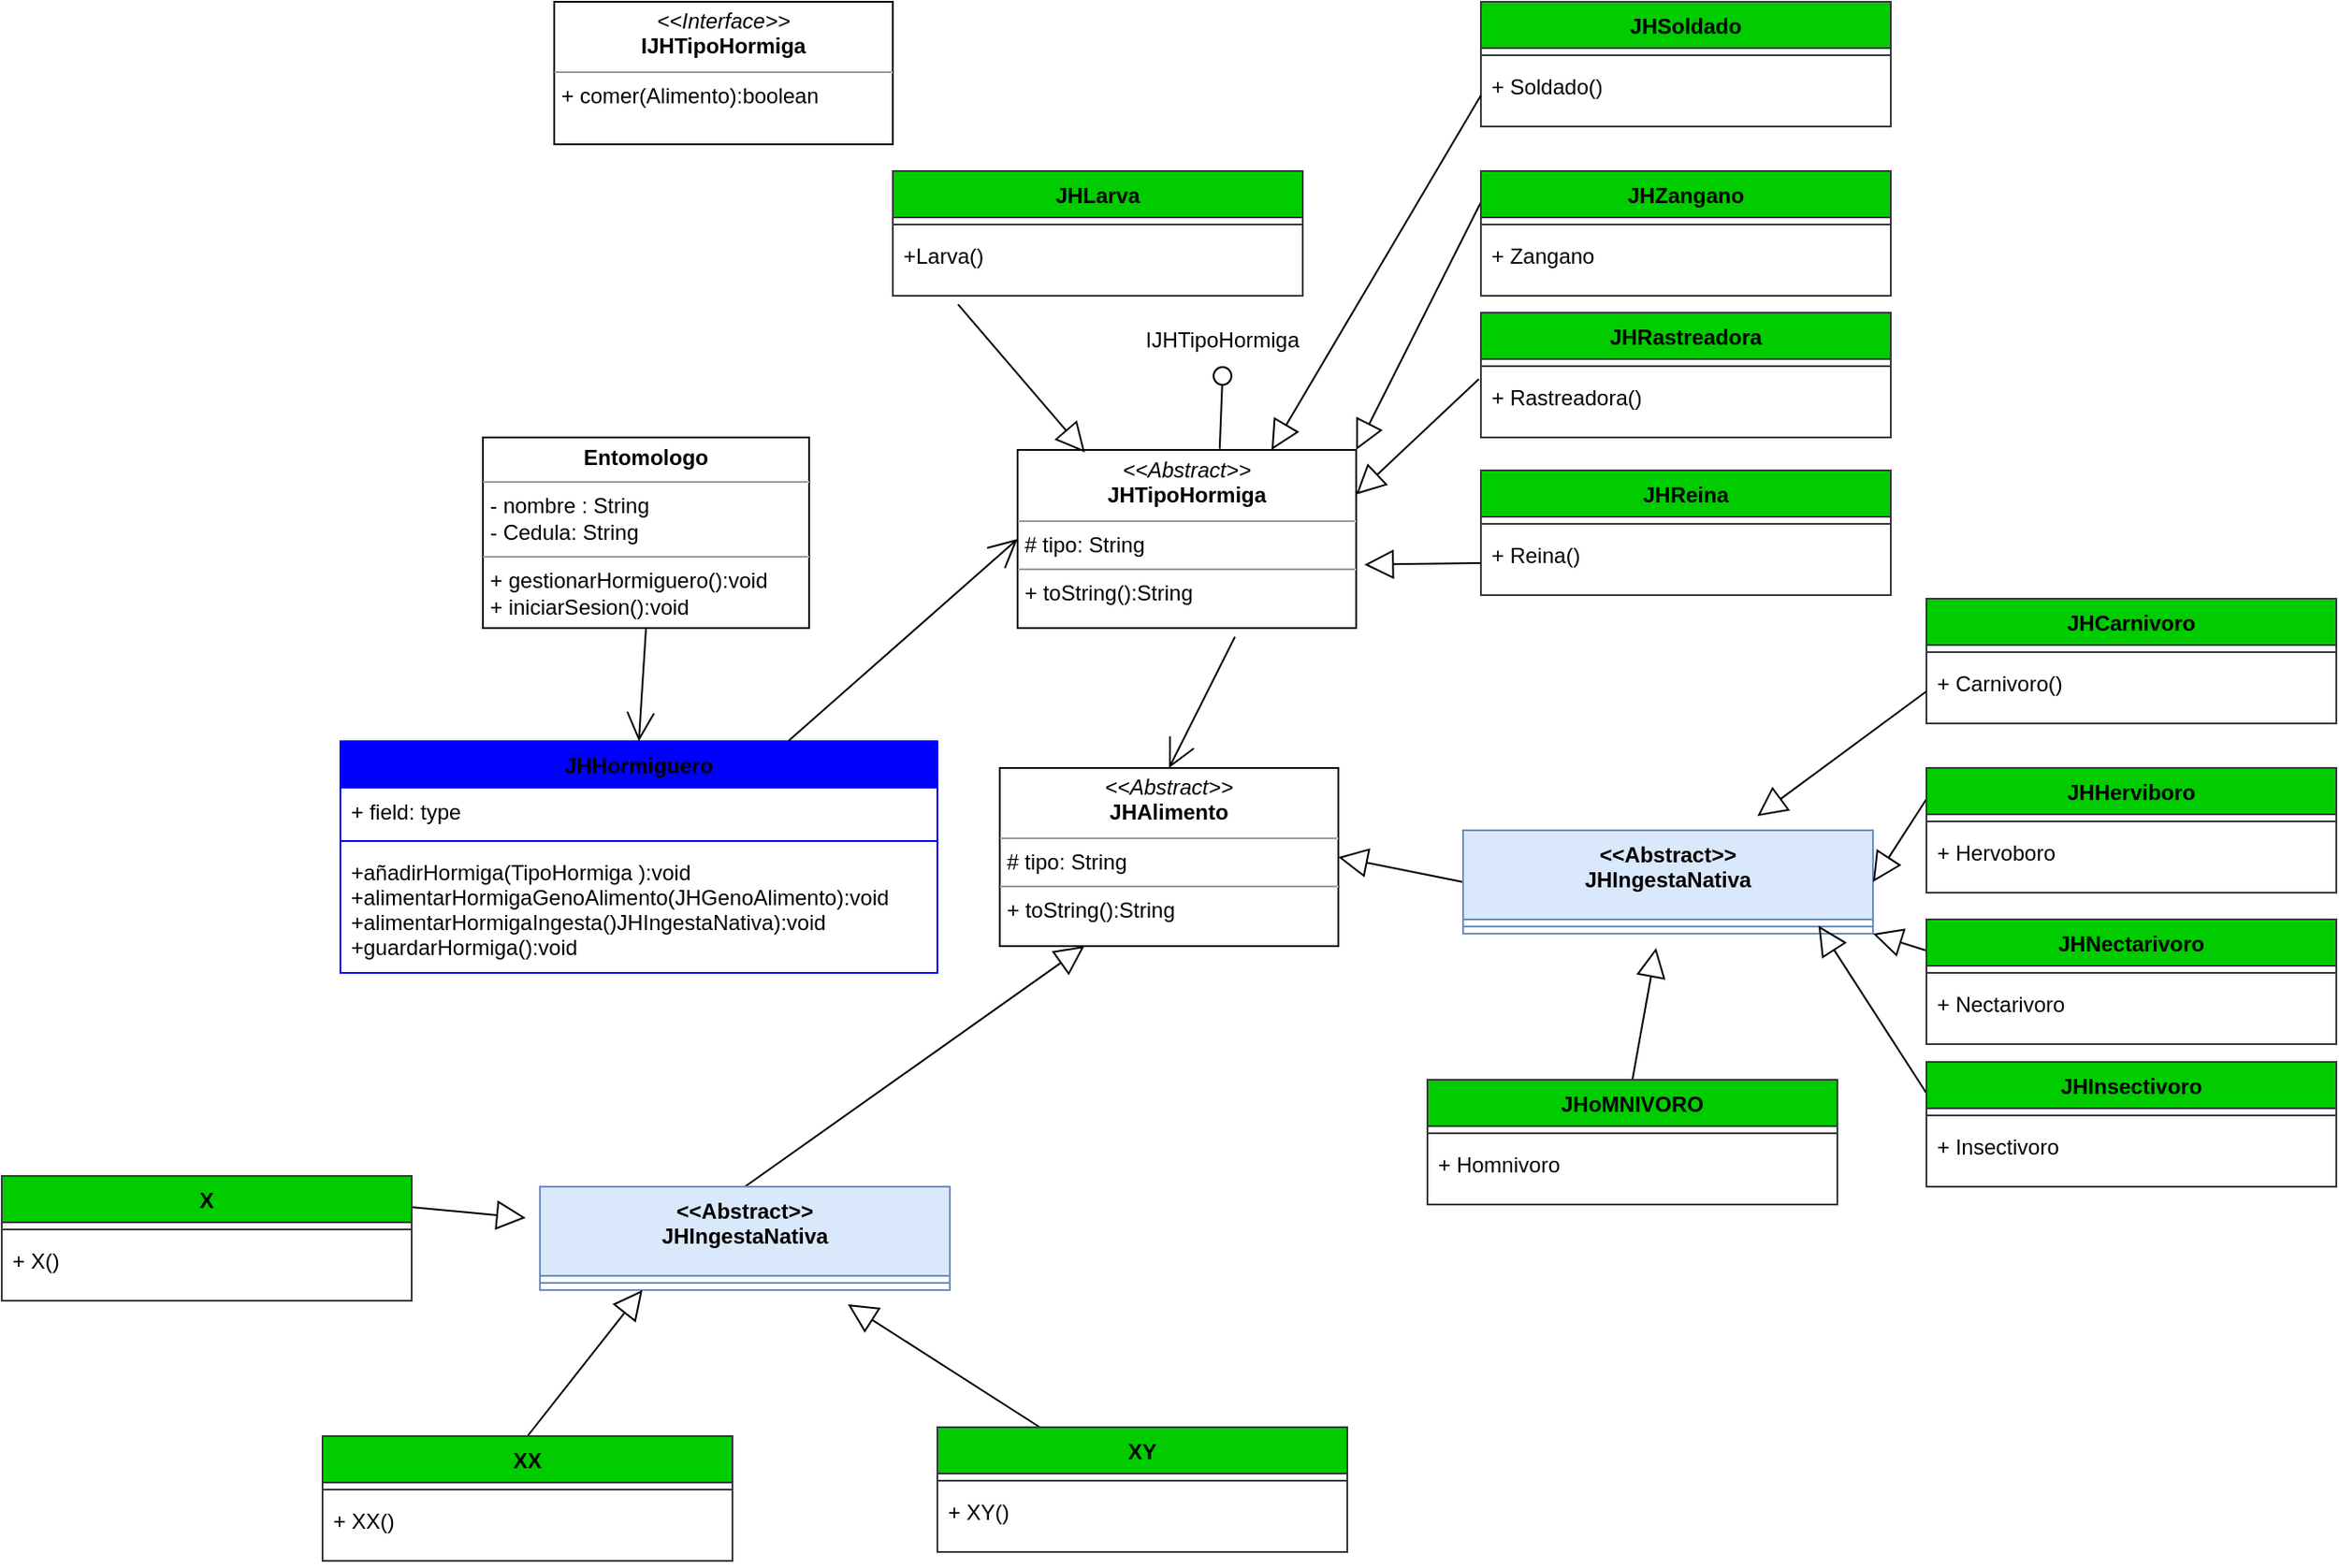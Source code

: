 <mxfile>
    <diagram id="sfJSmUGaqfnsigCcIVcO" name="Page-1">
        <mxGraphModel dx="1712" dy="1897" grid="1" gridSize="10" guides="1" tooltips="1" connect="1" arrows="1" fold="1" page="1" pageScale="1" pageWidth="827" pageHeight="1169" math="0" shadow="0">
            <root>
                <mxCell id="0"/>
                <mxCell id="1" parent="0"/>
                <mxCell id="77" style="edgeStyle=none;curved=1;rounded=0;orthogonalLoop=1;jettySize=auto;html=1;exitX=0.75;exitY=0;exitDx=0;exitDy=0;entryX=0;entryY=0.5;entryDx=0;entryDy=0;strokeColor=#000000;endArrow=open;endFill=0;startSize=14;endSize=14;sourcePerimeterSpacing=8;targetPerimeterSpacing=8;" edge="1" parent="1" source="2" target="44">
                    <mxGeometry relative="1" as="geometry"/>
                </mxCell>
                <mxCell id="2" value="JHHormiguero" style="swimlane;fontStyle=1;align=center;verticalAlign=top;childLayout=stackLayout;horizontal=1;startSize=26;horizontalStack=0;resizeParent=1;resizeParentMax=0;resizeLast=0;collapsible=1;marginBottom=0;fillColor=#0000FF;strokeColor=#0000FF;" parent="1" vertex="1">
                    <mxGeometry x="210" y="200" width="335" height="130" as="geometry"/>
                </mxCell>
                <mxCell id="3" value="+ field: type" style="text;strokeColor=none;fillColor=none;align=left;verticalAlign=top;spacingLeft=4;spacingRight=4;overflow=hidden;rotatable=0;points=[[0,0.5],[1,0.5]];portConstraint=eastwest;" parent="2" vertex="1">
                    <mxGeometry y="26" width="335" height="26" as="geometry"/>
                </mxCell>
                <mxCell id="4" value="" style="line;strokeWidth=1;fillColor=none;align=left;verticalAlign=middle;spacingTop=-1;spacingLeft=3;spacingRight=3;rotatable=0;labelPosition=right;points=[];portConstraint=eastwest;strokeColor=inherit;" parent="2" vertex="1">
                    <mxGeometry y="52" width="335" height="8" as="geometry"/>
                </mxCell>
                <mxCell id="5" value="+añadirHormiga(TipoHormiga ):void&#10;+alimentarHormigaGenoAlimento(JHGenoAlimento):void&#10;+alimentarHormigaIngesta()JHIngestaNativa):void&#10;+guardarHormiga():void" style="text;strokeColor=none;fillColor=none;align=left;verticalAlign=top;spacingLeft=4;spacingRight=4;overflow=hidden;rotatable=0;points=[[0,0.5],[1,0.5]];portConstraint=eastwest;" parent="2" vertex="1">
                    <mxGeometry y="60" width="335" height="70" as="geometry"/>
                </mxCell>
                <mxCell id="92" style="edgeStyle=none;curved=1;rounded=0;orthogonalLoop=1;jettySize=auto;html=1;exitX=0.5;exitY=0;exitDx=0;exitDy=0;entryX=0.25;entryY=1;entryDx=0;entryDy=0;strokeColor=#000000;endArrow=block;endFill=0;startSize=14;endSize=14;sourcePerimeterSpacing=8;targetPerimeterSpacing=8;" edge="1" parent="1" source="24" target="75">
                    <mxGeometry relative="1" as="geometry"/>
                </mxCell>
                <mxCell id="24" value="&lt;&lt;Abstract&gt;&gt;&#10;JHIngestaNativa" style="swimlane;fontStyle=1;align=center;verticalAlign=top;childLayout=stackLayout;horizontal=1;startSize=50;horizontalStack=0;resizeParent=1;resizeParentMax=0;resizeLast=0;collapsible=1;marginBottom=0;fillColor=#dae8fc;strokeColor=#6c8ebf;" parent="1" vertex="1">
                    <mxGeometry x="322" y="450" width="230" height="58" as="geometry"/>
                </mxCell>
                <mxCell id="25" value="" style="line;strokeWidth=1;fillColor=none;align=left;verticalAlign=middle;spacingTop=-1;spacingLeft=3;spacingRight=3;rotatable=0;labelPosition=right;points=[];portConstraint=eastwest;strokeColor=inherit;" parent="24" vertex="1">
                    <mxGeometry y="50" width="230" height="8" as="geometry"/>
                </mxCell>
                <mxCell id="36" style="edgeStyle=none;curved=1;rounded=0;orthogonalLoop=1;jettySize=auto;html=1;exitX=0.5;exitY=1;exitDx=0;exitDy=0;entryX=0.5;entryY=0;entryDx=0;entryDy=0;endArrow=open;startSize=14;endSize=14;sourcePerimeterSpacing=8;targetPerimeterSpacing=8;" parent="1" source="35" target="2" edge="1">
                    <mxGeometry relative="1" as="geometry"/>
                </mxCell>
                <mxCell id="35" value="&lt;p style=&quot;margin:0px;margin-top:4px;text-align:center;&quot;&gt;&lt;b&gt;Entomologo&lt;/b&gt;&lt;/p&gt;&lt;hr size=&quot;1&quot;&gt;&lt;p style=&quot;margin:0px;margin-left:4px;&quot;&gt;- nombre : String&lt;br&gt;&lt;/p&gt;&lt;p style=&quot;margin:0px;margin-left:4px;&quot;&gt;- Cedula: String&lt;/p&gt;&lt;hr size=&quot;1&quot;&gt;&lt;p style=&quot;margin:0px;margin-left:4px;&quot;&gt;+ gestionarHormiguero():void&lt;/p&gt;&lt;p style=&quot;margin:0px;margin-left:4px;&quot;&gt;+ iniciarSesion():void&lt;/p&gt;" style="verticalAlign=top;align=left;overflow=fill;fontSize=12;fontFamily=Helvetica;html=1;" parent="1" vertex="1">
                    <mxGeometry x="290" y="29.5" width="183" height="107" as="geometry"/>
                </mxCell>
                <mxCell id="37" value="&lt;p style=&quot;margin:0px;margin-top:4px;text-align:center;&quot;&gt;&lt;i&gt;&amp;lt;&amp;lt;Interface&amp;gt;&amp;gt;&lt;/i&gt;&lt;br&gt;&lt;b&gt;IJHTipoHormiga&lt;/b&gt;&lt;/p&gt;&lt;hr size=&quot;1&quot;&gt;&lt;p style=&quot;margin:0px;margin-left:4px;&quot;&gt;+ comer(Alimento):boolean&lt;/p&gt;" style="verticalAlign=top;align=left;overflow=fill;fontSize=12;fontFamily=Helvetica;html=1;" vertex="1" parent="1">
                    <mxGeometry x="330" y="-215" width="190" height="80" as="geometry"/>
                </mxCell>
                <mxCell id="41" value="" style="rounded=0;orthogonalLoop=1;jettySize=auto;html=1;endArrow=none;endFill=0;sketch=0;sourcePerimeterSpacing=0;targetPerimeterSpacing=0;startSize=14;endSize=14;curved=1;exitX=0.597;exitY=-0.007;exitDx=0;exitDy=0;exitPerimeter=0;" edge="1" target="43" parent="1" source="44">
                    <mxGeometry relative="1" as="geometry">
                        <mxPoint x="700" y="165" as="sourcePoint"/>
                    </mxGeometry>
                </mxCell>
                <mxCell id="43" value="" style="ellipse;whiteSpace=wrap;html=1;align=center;aspect=fixed;resizable=0;points=[];outlineConnect=0;sketch=0;" vertex="1" parent="1">
                    <mxGeometry x="700" y="-10" width="10" height="10" as="geometry"/>
                </mxCell>
                <mxCell id="78" style="edgeStyle=none;curved=1;rounded=0;orthogonalLoop=1;jettySize=auto;html=1;entryX=0.5;entryY=0;entryDx=0;entryDy=0;strokeColor=#000000;endArrow=open;endFill=0;startSize=14;endSize=14;sourcePerimeterSpacing=8;targetPerimeterSpacing=8;exitX=0.642;exitY=1.049;exitDx=0;exitDy=0;exitPerimeter=0;" edge="1" parent="1" source="44" target="75">
                    <mxGeometry relative="1" as="geometry"/>
                </mxCell>
                <mxCell id="44" value="&lt;p style=&quot;margin:0px;margin-top:4px;text-align:center;&quot;&gt;&lt;i&gt;&amp;lt;&amp;lt;Abstract&amp;gt;&amp;gt;&lt;/i&gt;&lt;br&gt;&lt;b&gt;JHTipoHormiga&lt;/b&gt;&lt;/p&gt;&lt;hr size=&quot;1&quot;&gt;&lt;p style=&quot;margin:0px;margin-left:4px;&quot;&gt;# tipo: String&lt;/p&gt;&lt;hr size=&quot;1&quot;&gt;&lt;p style=&quot;margin:0px;margin-left:4px;&quot;&gt;+ toString():String&lt;/p&gt;" style="verticalAlign=top;align=left;overflow=fill;fontSize=12;fontFamily=Helvetica;html=1;" vertex="1" parent="1">
                    <mxGeometry x="590" y="36.5" width="190" height="100" as="geometry"/>
                </mxCell>
                <mxCell id="45" value="IJHTipoHormiga" style="text;html=1;strokeColor=none;fillColor=none;align=center;verticalAlign=middle;whiteSpace=wrap;rounded=0;" vertex="1" parent="1">
                    <mxGeometry x="675" y="-40" width="60" height="30" as="geometry"/>
                </mxCell>
                <mxCell id="47" value="JHSoldado" style="swimlane;fontStyle=1;align=center;verticalAlign=top;childLayout=stackLayout;horizontal=1;startSize=26;horizontalStack=0;resizeParent=1;resizeParentMax=0;resizeLast=0;collapsible=1;marginBottom=0;fillColor=#00CC00;strokeColor=#36393d;" vertex="1" parent="1">
                    <mxGeometry x="850" y="-215" width="230" height="70" as="geometry"/>
                </mxCell>
                <mxCell id="48" value="" style="line;strokeWidth=1;fillColor=none;align=left;verticalAlign=middle;spacingTop=-1;spacingLeft=3;spacingRight=3;rotatable=0;labelPosition=right;points=[];portConstraint=eastwest;strokeColor=inherit;" vertex="1" parent="47">
                    <mxGeometry y="26" width="230" height="8" as="geometry"/>
                </mxCell>
                <mxCell id="49" value="+ Soldado()" style="text;strokeColor=none;fillColor=none;align=left;verticalAlign=top;spacingLeft=4;spacingRight=4;overflow=hidden;rotatable=0;points=[[0,0.5],[1,0.5]];portConstraint=eastwest;" vertex="1" parent="47">
                    <mxGeometry y="34" width="230" height="36" as="geometry"/>
                </mxCell>
                <mxCell id="50" value="JHLarva" style="swimlane;fontStyle=1;align=center;verticalAlign=top;childLayout=stackLayout;horizontal=1;startSize=26;horizontalStack=0;resizeParent=1;resizeParentMax=0;resizeLast=0;collapsible=1;marginBottom=0;fillColor=#00CC00;strokeColor=#36393d;" vertex="1" parent="1">
                    <mxGeometry x="520" y="-120" width="230" height="70" as="geometry"/>
                </mxCell>
                <mxCell id="51" value="" style="line;strokeWidth=1;fillColor=none;align=left;verticalAlign=middle;spacingTop=-1;spacingLeft=3;spacingRight=3;rotatable=0;labelPosition=right;points=[];portConstraint=eastwest;strokeColor=inherit;" vertex="1" parent="50">
                    <mxGeometry y="26" width="230" height="8" as="geometry"/>
                </mxCell>
                <mxCell id="52" value="+Larva()" style="text;strokeColor=none;fillColor=none;align=left;verticalAlign=top;spacingLeft=4;spacingRight=4;overflow=hidden;rotatable=0;points=[[0,0.5],[1,0.5]];portConstraint=eastwest;" vertex="1" parent="50">
                    <mxGeometry y="34" width="230" height="36" as="geometry"/>
                </mxCell>
                <mxCell id="53" value="JHRastreadora" style="swimlane;fontStyle=1;align=center;verticalAlign=top;childLayout=stackLayout;horizontal=1;startSize=26;horizontalStack=0;resizeParent=1;resizeParentMax=0;resizeLast=0;collapsible=1;marginBottom=0;fillColor=#00CC00;strokeColor=#36393d;" vertex="1" parent="1">
                    <mxGeometry x="850" y="-40.5" width="230" height="70" as="geometry"/>
                </mxCell>
                <mxCell id="54" value="" style="line;strokeWidth=1;fillColor=none;align=left;verticalAlign=middle;spacingTop=-1;spacingLeft=3;spacingRight=3;rotatable=0;labelPosition=right;points=[];portConstraint=eastwest;strokeColor=inherit;" vertex="1" parent="53">
                    <mxGeometry y="26" width="230" height="8" as="geometry"/>
                </mxCell>
                <mxCell id="55" value="+ Rastreadora()" style="text;strokeColor=none;fillColor=none;align=left;verticalAlign=top;spacingLeft=4;spacingRight=4;overflow=hidden;rotatable=0;points=[[0,0.5],[1,0.5]];portConstraint=eastwest;" vertex="1" parent="53">
                    <mxGeometry y="34" width="230" height="36" as="geometry"/>
                </mxCell>
                <mxCell id="56" value="" style="html=1;verticalAlign=bottom;labelBackgroundColor=none;endArrow=block;endFill=0;rounded=0;startSize=14;endSize=14;sourcePerimeterSpacing=8;targetPerimeterSpacing=8;curved=1;exitX=0.159;exitY=1.135;exitDx=0;exitDy=0;entryX=0.199;entryY=0.014;entryDx=0;entryDy=0;entryPerimeter=0;exitPerimeter=0;" edge="1" parent="1" source="52" target="44">
                    <mxGeometry width="160" relative="1" as="geometry">
                        <mxPoint x="640" y="170" as="sourcePoint"/>
                        <mxPoint x="800" y="170" as="targetPoint"/>
                    </mxGeometry>
                </mxCell>
                <mxCell id="57" value="" style="html=1;verticalAlign=bottom;labelBackgroundColor=none;endArrow=block;endFill=0;rounded=0;startSize=14;endSize=14;sourcePerimeterSpacing=8;targetPerimeterSpacing=8;curved=1;exitX=0;exitY=0.75;exitDx=0;exitDy=0;entryX=0.75;entryY=0;entryDx=0;entryDy=0;" edge="1" parent="1" source="47" target="44">
                    <mxGeometry width="160" relative="1" as="geometry">
                        <mxPoint x="870" y="-78" as="sourcePoint"/>
                        <mxPoint x="772.14" y="47.9" as="targetPoint"/>
                    </mxGeometry>
                </mxCell>
                <mxCell id="58" value="" style="html=1;verticalAlign=bottom;labelBackgroundColor=none;endArrow=block;endFill=0;rounded=0;startSize=14;endSize=14;sourcePerimeterSpacing=8;targetPerimeterSpacing=8;curved=1;exitX=-0.005;exitY=0.091;exitDx=0;exitDy=0;entryX=1;entryY=0.25;entryDx=0;entryDy=0;exitPerimeter=0;" edge="1" parent="1" source="55" target="44">
                    <mxGeometry width="160" relative="1" as="geometry">
                        <mxPoint x="880" y="-68" as="sourcePoint"/>
                        <mxPoint x="782.14" y="57.9" as="targetPoint"/>
                    </mxGeometry>
                </mxCell>
                <mxCell id="91" style="edgeStyle=none;curved=1;rounded=0;orthogonalLoop=1;jettySize=auto;html=1;exitX=0;exitY=0.5;exitDx=0;exitDy=0;entryX=1;entryY=0.5;entryDx=0;entryDy=0;strokeColor=#000000;endArrow=block;endFill=0;startSize=14;endSize=14;sourcePerimeterSpacing=8;targetPerimeterSpacing=8;" edge="1" parent="1" source="61" target="75">
                    <mxGeometry relative="1" as="geometry"/>
                </mxCell>
                <mxCell id="61" value="&lt;&lt;Abstract&gt;&gt;&#10;JHIngestaNativa" style="swimlane;fontStyle=1;align=center;verticalAlign=top;childLayout=stackLayout;horizontal=1;startSize=50;horizontalStack=0;resizeParent=1;resizeParentMax=0;resizeLast=0;collapsible=1;marginBottom=0;fillColor=#dae8fc;strokeColor=#6c8ebf;" vertex="1" parent="1">
                    <mxGeometry x="840" y="250" width="230" height="58" as="geometry"/>
                </mxCell>
                <mxCell id="62" value="" style="line;strokeWidth=1;fillColor=none;align=left;verticalAlign=middle;spacingTop=-1;spacingLeft=3;spacingRight=3;rotatable=0;labelPosition=right;points=[];portConstraint=eastwest;strokeColor=inherit;" vertex="1" parent="61">
                    <mxGeometry y="50" width="230" height="8" as="geometry"/>
                </mxCell>
                <mxCell id="97" style="edgeStyle=none;curved=1;rounded=0;orthogonalLoop=1;jettySize=auto;html=1;exitX=0;exitY=0.25;exitDx=0;exitDy=0;entryX=1;entryY=0.5;entryDx=0;entryDy=0;strokeColor=#000000;endArrow=block;endFill=0;startSize=14;endSize=14;sourcePerimeterSpacing=8;targetPerimeterSpacing=8;" edge="1" parent="1" source="63" target="61">
                    <mxGeometry relative="1" as="geometry"/>
                </mxCell>
                <mxCell id="63" value="JHHerviboro" style="swimlane;fontStyle=1;align=center;verticalAlign=top;childLayout=stackLayout;horizontal=1;startSize=26;horizontalStack=0;resizeParent=1;resizeParentMax=0;resizeLast=0;collapsible=1;marginBottom=0;fillColor=#00CC00;strokeColor=#36393d;" vertex="1" parent="1">
                    <mxGeometry x="1100" y="215" width="230" height="70" as="geometry"/>
                </mxCell>
                <mxCell id="64" value="" style="line;strokeWidth=1;fillColor=none;align=left;verticalAlign=middle;spacingTop=-1;spacingLeft=3;spacingRight=3;rotatable=0;labelPosition=right;points=[];portConstraint=eastwest;strokeColor=inherit;" vertex="1" parent="63">
                    <mxGeometry y="26" width="230" height="8" as="geometry"/>
                </mxCell>
                <mxCell id="65" value="+ Hervoboro" style="text;strokeColor=none;fillColor=none;align=left;verticalAlign=top;spacingLeft=4;spacingRight=4;overflow=hidden;rotatable=0;points=[[0,0.5],[1,0.5]];portConstraint=eastwest;" vertex="1" parent="63">
                    <mxGeometry y="34" width="230" height="36" as="geometry"/>
                </mxCell>
                <mxCell id="66" value="JHCarnivoro" style="swimlane;fontStyle=1;align=center;verticalAlign=top;childLayout=stackLayout;horizontal=1;startSize=26;horizontalStack=0;resizeParent=1;resizeParentMax=0;resizeLast=0;collapsible=1;marginBottom=0;fillColor=#00CC00;strokeColor=#36393d;" vertex="1" parent="1">
                    <mxGeometry x="1100" y="120" width="230" height="70" as="geometry"/>
                </mxCell>
                <mxCell id="67" value="" style="line;strokeWidth=1;fillColor=none;align=left;verticalAlign=middle;spacingTop=-1;spacingLeft=3;spacingRight=3;rotatable=0;labelPosition=right;points=[];portConstraint=eastwest;strokeColor=inherit;" vertex="1" parent="66">
                    <mxGeometry y="26" width="230" height="8" as="geometry"/>
                </mxCell>
                <mxCell id="68" value="+ Carnivoro()" style="text;strokeColor=none;fillColor=none;align=left;verticalAlign=top;spacingLeft=4;spacingRight=4;overflow=hidden;rotatable=0;points=[[0,0.5],[1,0.5]];portConstraint=eastwest;" vertex="1" parent="66">
                    <mxGeometry y="34" width="230" height="36" as="geometry"/>
                </mxCell>
                <mxCell id="99" style="edgeStyle=none;curved=1;rounded=0;orthogonalLoop=1;jettySize=auto;html=1;exitX=0;exitY=0.25;exitDx=0;exitDy=0;entryX=0.867;entryY=0.442;entryDx=0;entryDy=0;entryPerimeter=0;strokeColor=#000000;endArrow=block;endFill=0;startSize=14;endSize=14;sourcePerimeterSpacing=8;targetPerimeterSpacing=8;" edge="1" parent="1" source="69" target="62">
                    <mxGeometry relative="1" as="geometry"/>
                </mxCell>
                <mxCell id="69" value="JHInsectivoro" style="swimlane;fontStyle=1;align=center;verticalAlign=top;childLayout=stackLayout;horizontal=1;startSize=26;horizontalStack=0;resizeParent=1;resizeParentMax=0;resizeLast=0;collapsible=1;marginBottom=0;fillColor=#00CC00;strokeColor=#36393d;" vertex="1" parent="1">
                    <mxGeometry x="1100" y="380" width="230" height="70" as="geometry"/>
                </mxCell>
                <mxCell id="70" value="" style="line;strokeWidth=1;fillColor=none;align=left;verticalAlign=middle;spacingTop=-1;spacingLeft=3;spacingRight=3;rotatable=0;labelPosition=right;points=[];portConstraint=eastwest;strokeColor=inherit;" vertex="1" parent="69">
                    <mxGeometry y="26" width="230" height="8" as="geometry"/>
                </mxCell>
                <mxCell id="71" value="+ Insectivoro" style="text;strokeColor=none;fillColor=none;align=left;verticalAlign=top;spacingLeft=4;spacingRight=4;overflow=hidden;rotatable=0;points=[[0,0.5],[1,0.5]];portConstraint=eastwest;" vertex="1" parent="69">
                    <mxGeometry y="34" width="230" height="36" as="geometry"/>
                </mxCell>
                <mxCell id="100" style="edgeStyle=none;curved=1;rounded=0;orthogonalLoop=1;jettySize=auto;html=1;exitX=0.5;exitY=0;exitDx=0;exitDy=0;strokeColor=#000000;endArrow=block;endFill=0;startSize=14;endSize=14;sourcePerimeterSpacing=8;targetPerimeterSpacing=8;" edge="1" parent="1" source="72" target="61">
                    <mxGeometry relative="1" as="geometry"/>
                </mxCell>
                <mxCell id="72" value="JHoMNIVORO" style="swimlane;fontStyle=1;align=center;verticalAlign=top;childLayout=stackLayout;horizontal=1;startSize=26;horizontalStack=0;resizeParent=1;resizeParentMax=0;resizeLast=0;collapsible=1;marginBottom=0;fillColor=#00CC00;strokeColor=#36393d;" vertex="1" parent="1">
                    <mxGeometry x="820" y="390" width="230" height="70" as="geometry"/>
                </mxCell>
                <mxCell id="73" value="" style="line;strokeWidth=1;fillColor=none;align=left;verticalAlign=middle;spacingTop=-1;spacingLeft=3;spacingRight=3;rotatable=0;labelPosition=right;points=[];portConstraint=eastwest;strokeColor=inherit;" vertex="1" parent="72">
                    <mxGeometry y="26" width="230" height="8" as="geometry"/>
                </mxCell>
                <mxCell id="74" value="+ Homnivoro" style="text;strokeColor=none;fillColor=none;align=left;verticalAlign=top;spacingLeft=4;spacingRight=4;overflow=hidden;rotatable=0;points=[[0,0.5],[1,0.5]];portConstraint=eastwest;" vertex="1" parent="72">
                    <mxGeometry y="34" width="230" height="36" as="geometry"/>
                </mxCell>
                <mxCell id="75" value="&lt;p style=&quot;margin:0px;margin-top:4px;text-align:center;&quot;&gt;&lt;i&gt;&amp;lt;&amp;lt;Abstract&amp;gt;&amp;gt;&lt;/i&gt;&lt;br&gt;&lt;b&gt;JHAlimento&lt;/b&gt;&lt;/p&gt;&lt;hr size=&quot;1&quot;&gt;&lt;p style=&quot;margin:0px;margin-left:4px;&quot;&gt;# tipo: String&lt;/p&gt;&lt;hr size=&quot;1&quot;&gt;&lt;p style=&quot;margin:0px;margin-left:4px;&quot;&gt;+ toString():String&lt;/p&gt;" style="verticalAlign=top;align=left;overflow=fill;fontSize=12;fontFamily=Helvetica;html=1;" vertex="1" parent="1">
                    <mxGeometry x="580" y="215" width="190" height="100" as="geometry"/>
                </mxCell>
                <mxCell id="79" value="JHReina" style="swimlane;fontStyle=1;align=center;verticalAlign=top;childLayout=stackLayout;horizontal=1;startSize=26;horizontalStack=0;resizeParent=1;resizeParentMax=0;resizeLast=0;collapsible=1;marginBottom=0;fillColor=#00CC00;strokeColor=#36393d;" vertex="1" parent="1">
                    <mxGeometry x="850" y="48" width="230" height="70" as="geometry"/>
                </mxCell>
                <mxCell id="80" value="" style="line;strokeWidth=1;fillColor=none;align=left;verticalAlign=middle;spacingTop=-1;spacingLeft=3;spacingRight=3;rotatable=0;labelPosition=right;points=[];portConstraint=eastwest;strokeColor=inherit;" vertex="1" parent="79">
                    <mxGeometry y="26" width="230" height="8" as="geometry"/>
                </mxCell>
                <mxCell id="81" value="+ Reina()" style="text;strokeColor=none;fillColor=none;align=left;verticalAlign=top;spacingLeft=4;spacingRight=4;overflow=hidden;rotatable=0;points=[[0,0.5],[1,0.5]];portConstraint=eastwest;" vertex="1" parent="79">
                    <mxGeometry y="34" width="230" height="36" as="geometry"/>
                </mxCell>
                <mxCell id="89" style="edgeStyle=none;curved=1;rounded=0;orthogonalLoop=1;jettySize=auto;html=1;exitX=0;exitY=0.25;exitDx=0;exitDy=0;entryX=1;entryY=0;entryDx=0;entryDy=0;strokeColor=#000000;endArrow=block;endFill=0;startSize=14;endSize=14;sourcePerimeterSpacing=8;targetPerimeterSpacing=8;" edge="1" parent="1" source="85" target="44">
                    <mxGeometry relative="1" as="geometry"/>
                </mxCell>
                <mxCell id="85" value="JHZangano" style="swimlane;fontStyle=1;align=center;verticalAlign=top;childLayout=stackLayout;horizontal=1;startSize=26;horizontalStack=0;resizeParent=1;resizeParentMax=0;resizeLast=0;collapsible=1;marginBottom=0;fillColor=#00CC00;strokeColor=#36393d;" vertex="1" parent="1">
                    <mxGeometry x="850" y="-120" width="230" height="70" as="geometry"/>
                </mxCell>
                <mxCell id="86" value="" style="line;strokeWidth=1;fillColor=none;align=left;verticalAlign=middle;spacingTop=-1;spacingLeft=3;spacingRight=3;rotatable=0;labelPosition=right;points=[];portConstraint=eastwest;strokeColor=inherit;" vertex="1" parent="85">
                    <mxGeometry y="26" width="230" height="8" as="geometry"/>
                </mxCell>
                <mxCell id="87" value="+ Zangano" style="text;strokeColor=none;fillColor=none;align=left;verticalAlign=top;spacingLeft=4;spacingRight=4;overflow=hidden;rotatable=0;points=[[0,0.5],[1,0.5]];portConstraint=eastwest;" vertex="1" parent="85">
                    <mxGeometry y="34" width="230" height="36" as="geometry"/>
                </mxCell>
                <mxCell id="90" style="edgeStyle=none;curved=1;rounded=0;orthogonalLoop=1;jettySize=auto;html=1;exitX=0;exitY=0.5;exitDx=0;exitDy=0;entryX=1.024;entryY=0.644;entryDx=0;entryDy=0;entryPerimeter=0;strokeColor=#000000;endArrow=block;endFill=0;startSize=14;endSize=14;sourcePerimeterSpacing=8;targetPerimeterSpacing=8;" edge="1" parent="1" source="81" target="44">
                    <mxGeometry relative="1" as="geometry"/>
                </mxCell>
                <mxCell id="98" style="edgeStyle=none;curved=1;rounded=0;orthogonalLoop=1;jettySize=auto;html=1;exitX=0;exitY=0.25;exitDx=0;exitDy=0;entryX=1;entryY=1;entryDx=0;entryDy=0;strokeColor=#000000;endArrow=block;endFill=0;startSize=14;endSize=14;sourcePerimeterSpacing=8;targetPerimeterSpacing=8;" edge="1" parent="1" source="93" target="61">
                    <mxGeometry relative="1" as="geometry"/>
                </mxCell>
                <mxCell id="93" value="JHNectarivoro" style="swimlane;fontStyle=1;align=center;verticalAlign=top;childLayout=stackLayout;horizontal=1;startSize=26;horizontalStack=0;resizeParent=1;resizeParentMax=0;resizeLast=0;collapsible=1;marginBottom=0;fillColor=#00CC00;strokeColor=#36393d;" vertex="1" parent="1">
                    <mxGeometry x="1100" y="300" width="230" height="70" as="geometry"/>
                </mxCell>
                <mxCell id="94" value="" style="line;strokeWidth=1;fillColor=none;align=left;verticalAlign=middle;spacingTop=-1;spacingLeft=3;spacingRight=3;rotatable=0;labelPosition=right;points=[];portConstraint=eastwest;strokeColor=inherit;" vertex="1" parent="93">
                    <mxGeometry y="26" width="230" height="8" as="geometry"/>
                </mxCell>
                <mxCell id="95" value="+ Nectarivoro" style="text;strokeColor=none;fillColor=none;align=left;verticalAlign=top;spacingLeft=4;spacingRight=4;overflow=hidden;rotatable=0;points=[[0,0.5],[1,0.5]];portConstraint=eastwest;" vertex="1" parent="93">
                    <mxGeometry y="34" width="230" height="36" as="geometry"/>
                </mxCell>
                <mxCell id="96" style="edgeStyle=none;curved=1;rounded=0;orthogonalLoop=1;jettySize=auto;html=1;exitX=0;exitY=0.5;exitDx=0;exitDy=0;strokeColor=#000000;endArrow=block;endFill=0;startSize=14;endSize=14;sourcePerimeterSpacing=8;targetPerimeterSpacing=8;" edge="1" parent="1" source="68" target="61">
                    <mxGeometry relative="1" as="geometry"/>
                </mxCell>
                <mxCell id="112" style="edgeStyle=none;curved=1;rounded=0;orthogonalLoop=1;jettySize=auto;html=1;exitX=0.25;exitY=0;exitDx=0;exitDy=0;strokeColor=#000000;endArrow=block;endFill=0;startSize=14;endSize=14;sourcePerimeterSpacing=8;targetPerimeterSpacing=8;" edge="1" parent="1" source="101" target="24">
                    <mxGeometry relative="1" as="geometry"/>
                </mxCell>
                <mxCell id="101" value="XY" style="swimlane;fontStyle=1;align=center;verticalAlign=top;childLayout=stackLayout;horizontal=1;startSize=26;horizontalStack=0;resizeParent=1;resizeParentMax=0;resizeLast=0;collapsible=1;marginBottom=0;fillColor=#00CC00;strokeColor=#36393d;" vertex="1" parent="1">
                    <mxGeometry x="545" y="585" width="230" height="70" as="geometry"/>
                </mxCell>
                <mxCell id="102" value="" style="line;strokeWidth=1;fillColor=none;align=left;verticalAlign=middle;spacingTop=-1;spacingLeft=3;spacingRight=3;rotatable=0;labelPosition=right;points=[];portConstraint=eastwest;strokeColor=inherit;" vertex="1" parent="101">
                    <mxGeometry y="26" width="230" height="8" as="geometry"/>
                </mxCell>
                <mxCell id="103" value="+ XY()" style="text;strokeColor=none;fillColor=none;align=left;verticalAlign=top;spacingLeft=4;spacingRight=4;overflow=hidden;rotatable=0;points=[[0,0.5],[1,0.5]];portConstraint=eastwest;" vertex="1" parent="101">
                    <mxGeometry y="34" width="230" height="36" as="geometry"/>
                </mxCell>
                <mxCell id="110" style="edgeStyle=none;curved=1;rounded=0;orthogonalLoop=1;jettySize=auto;html=1;exitX=0.5;exitY=0;exitDx=0;exitDy=0;entryX=0.25;entryY=1;entryDx=0;entryDy=0;strokeColor=#000000;endArrow=block;endFill=0;startSize=14;endSize=14;sourcePerimeterSpacing=8;targetPerimeterSpacing=8;" edge="1" parent="1" source="104" target="24">
                    <mxGeometry relative="1" as="geometry"/>
                </mxCell>
                <mxCell id="104" value="XX" style="swimlane;fontStyle=1;align=center;verticalAlign=top;childLayout=stackLayout;horizontal=1;startSize=26;horizontalStack=0;resizeParent=1;resizeParentMax=0;resizeLast=0;collapsible=1;marginBottom=0;fillColor=#00CC00;strokeColor=#36393d;" vertex="1" parent="1">
                    <mxGeometry x="200" y="590" width="230" height="70" as="geometry"/>
                </mxCell>
                <mxCell id="105" value="" style="line;strokeWidth=1;fillColor=none;align=left;verticalAlign=middle;spacingTop=-1;spacingLeft=3;spacingRight=3;rotatable=0;labelPosition=right;points=[];portConstraint=eastwest;strokeColor=inherit;" vertex="1" parent="104">
                    <mxGeometry y="26" width="230" height="8" as="geometry"/>
                </mxCell>
                <mxCell id="106" value="+ XX()" style="text;strokeColor=none;fillColor=none;align=left;verticalAlign=top;spacingLeft=4;spacingRight=4;overflow=hidden;rotatable=0;points=[[0,0.5],[1,0.5]];portConstraint=eastwest;" vertex="1" parent="104">
                    <mxGeometry y="34" width="230" height="36" as="geometry"/>
                </mxCell>
                <mxCell id="111" style="edgeStyle=none;curved=1;rounded=0;orthogonalLoop=1;jettySize=auto;html=1;exitX=1;exitY=0.25;exitDx=0;exitDy=0;strokeColor=#000000;endArrow=block;endFill=0;startSize=14;endSize=14;sourcePerimeterSpacing=8;targetPerimeterSpacing=8;" edge="1" parent="1" source="107" target="24">
                    <mxGeometry relative="1" as="geometry"/>
                </mxCell>
                <mxCell id="107" value="X" style="swimlane;fontStyle=1;align=center;verticalAlign=top;childLayout=stackLayout;horizontal=1;startSize=26;horizontalStack=0;resizeParent=1;resizeParentMax=0;resizeLast=0;collapsible=1;marginBottom=0;fillColor=#00CC00;strokeColor=#36393d;" vertex="1" parent="1">
                    <mxGeometry x="20" y="444" width="230" height="70" as="geometry"/>
                </mxCell>
                <mxCell id="108" value="" style="line;strokeWidth=1;fillColor=none;align=left;verticalAlign=middle;spacingTop=-1;spacingLeft=3;spacingRight=3;rotatable=0;labelPosition=right;points=[];portConstraint=eastwest;strokeColor=inherit;" vertex="1" parent="107">
                    <mxGeometry y="26" width="230" height="8" as="geometry"/>
                </mxCell>
                <mxCell id="109" value="+ X()" style="text;strokeColor=none;fillColor=none;align=left;verticalAlign=top;spacingLeft=4;spacingRight=4;overflow=hidden;rotatable=0;points=[[0,0.5],[1,0.5]];portConstraint=eastwest;" vertex="1" parent="107">
                    <mxGeometry y="34" width="230" height="36" as="geometry"/>
                </mxCell>
            </root>
        </mxGraphModel>
    </diagram>
</mxfile>